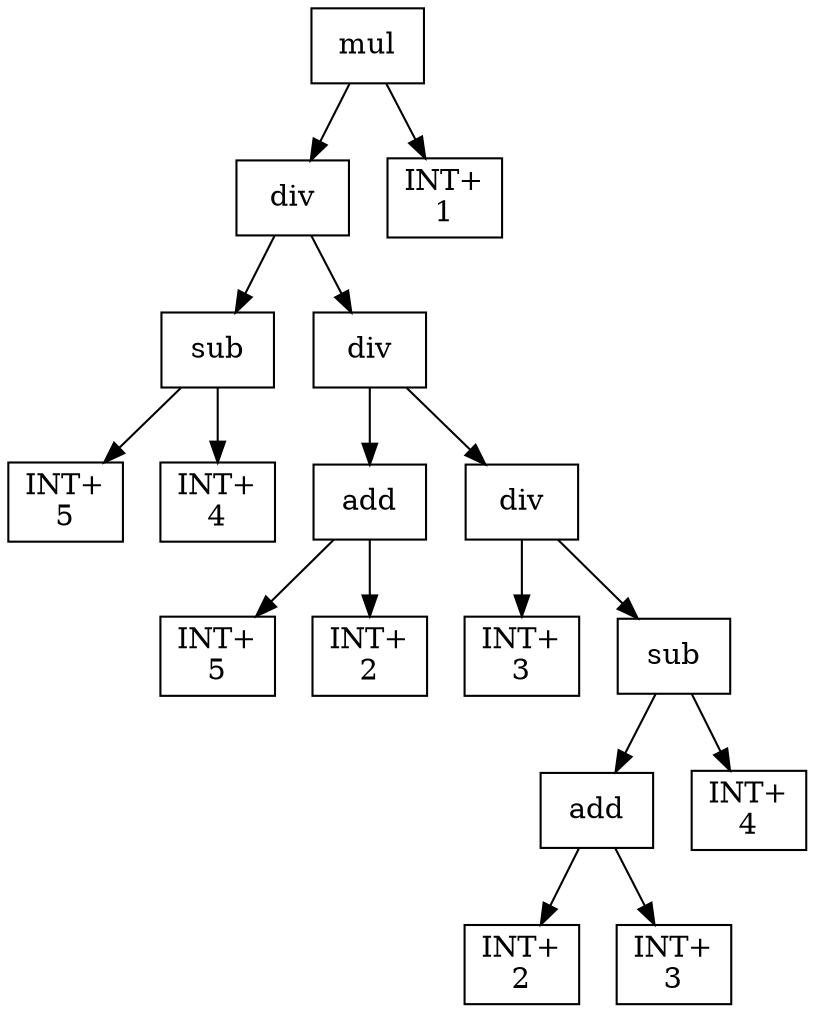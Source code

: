 digraph expr {
  node [shape=box];
  n1 [label="mul"];
  n2 [label="div"];
  n3 [label="sub"];
  n4 [label="INT+\n5"];
  n5 [label="INT+\n4"];
  n3 -> n4;
  n3 -> n5;
  n6 [label="div"];
  n7 [label="add"];
  n8 [label="INT+\n5"];
  n9 [label="INT+\n2"];
  n7 -> n8;
  n7 -> n9;
  n10 [label="div"];
  n11 [label="INT+\n3"];
  n12 [label="sub"];
  n13 [label="add"];
  n14 [label="INT+\n2"];
  n15 [label="INT+\n3"];
  n13 -> n14;
  n13 -> n15;
  n16 [label="INT+\n4"];
  n12 -> n13;
  n12 -> n16;
  n10 -> n11;
  n10 -> n12;
  n6 -> n7;
  n6 -> n10;
  n2 -> n3;
  n2 -> n6;
  n17 [label="INT+\n1"];
  n1 -> n2;
  n1 -> n17;
}